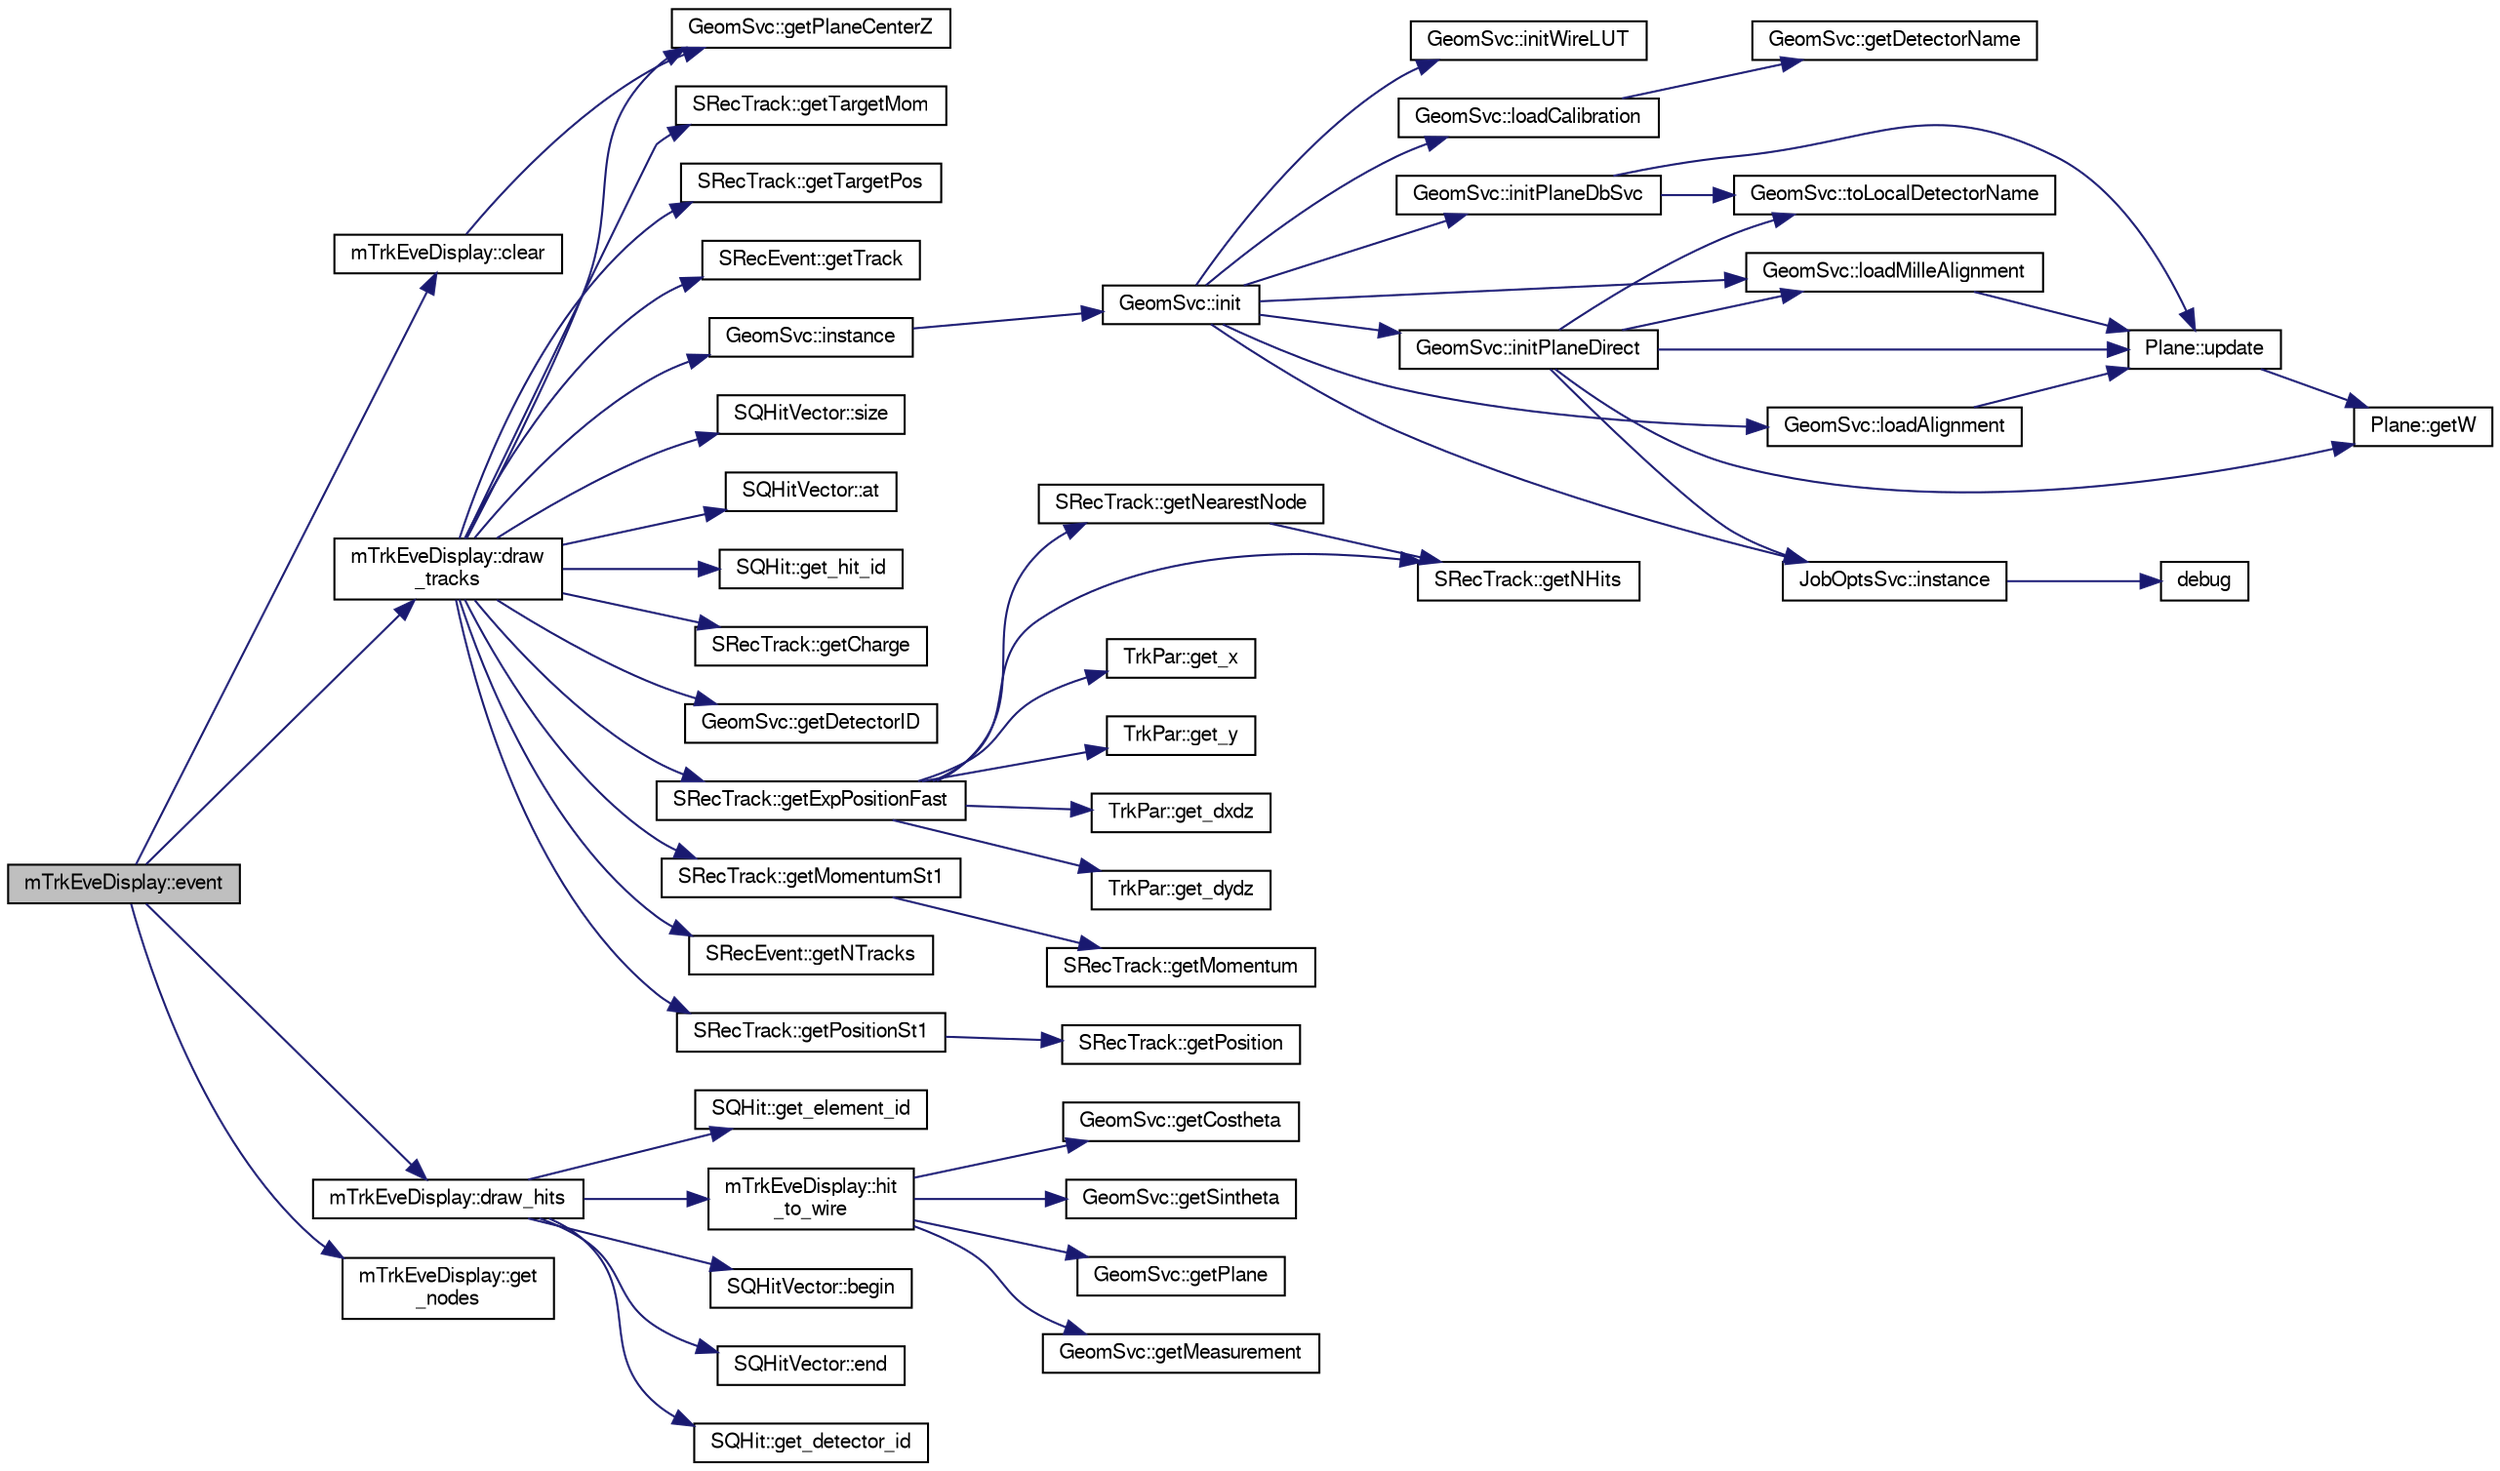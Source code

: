 digraph "mTrkEveDisplay::event"
{
  bgcolor="transparent";
  edge [fontname="FreeSans",fontsize="10",labelfontname="FreeSans",labelfontsize="10"];
  node [fontname="FreeSans",fontsize="10",shape=record];
  rankdir="LR";
  Node1 [label="mTrkEveDisplay::event",height=0.2,width=0.4,color="black", fillcolor="grey75", style="filled" fontcolor="black"];
  Node1 -> Node2 [color="midnightblue",fontsize="10",style="solid",fontname="FreeSans"];
  Node2 [label="mTrkEveDisplay::clear",height=0.2,width=0.4,color="black",URL="$d3/de7/classmTrkEveDisplay.html#a383b475cde52e23446cbf27ce4616234"];
  Node2 -> Node3 [color="midnightblue",fontsize="10",style="solid",fontname="FreeSans"];
  Node3 [label="GeomSvc::getPlaneCenterZ",height=0.2,width=0.4,color="black",URL="$d0/da0/classGeomSvc.html#a3297a6727be56e5bdacee689f3a309da"];
  Node1 -> Node4 [color="midnightblue",fontsize="10",style="solid",fontname="FreeSans"];
  Node4 [label="mTrkEveDisplay::draw_hits",height=0.2,width=0.4,color="black",URL="$d3/de7/classmTrkEveDisplay.html#a364f4ae0f30bf1fa50f30d6b6a222647"];
  Node4 -> Node5 [color="midnightblue",fontsize="10",style="solid",fontname="FreeSans"];
  Node5 [label="SQHitVector::begin",height=0.2,width=0.4,color="black",URL="$d9/dbc/classSQHitVector.html#a194d01789d543dd623068b46c450e434"];
  Node4 -> Node6 [color="midnightblue",fontsize="10",style="solid",fontname="FreeSans"];
  Node6 [label="SQHitVector::end",height=0.2,width=0.4,color="black",URL="$d9/dbc/classSQHitVector.html#afc94725c2663f4280cabaa5754a57f17"];
  Node4 -> Node7 [color="midnightblue",fontsize="10",style="solid",fontname="FreeSans"];
  Node7 [label="SQHit::get_detector_id",height=0.2,width=0.4,color="black",URL="$de/d79/classSQHit.html#acae7667f8a85fd1de5ae611b8c51fb33"];
  Node4 -> Node8 [color="midnightblue",fontsize="10",style="solid",fontname="FreeSans"];
  Node8 [label="SQHit::get_element_id",height=0.2,width=0.4,color="black",URL="$de/d79/classSQHit.html#a4ce14b27ab63d03e5f3aab541b2efe26"];
  Node4 -> Node9 [color="midnightblue",fontsize="10",style="solid",fontname="FreeSans"];
  Node9 [label="mTrkEveDisplay::hit\l_to_wire",height=0.2,width=0.4,color="black",URL="$d3/de7/classmTrkEveDisplay.html#a2d81773e8944852045fb20a235565ad8"];
  Node9 -> Node10 [color="midnightblue",fontsize="10",style="solid",fontname="FreeSans"];
  Node10 [label="GeomSvc::getMeasurement",height=0.2,width=0.4,color="black",URL="$d0/da0/classGeomSvc.html#a5a50feb4de0351f6d3d739dbc66d6247",tooltip="Convert the detectorID and elementID to the actual hit position. "];
  Node9 -> Node11 [color="midnightblue",fontsize="10",style="solid",fontname="FreeSans"];
  Node11 [label="GeomSvc::getCostheta",height=0.2,width=0.4,color="black",URL="$d0/da0/classGeomSvc.html#a23e7d026a79544283e2b654f3d0d5c8e"];
  Node9 -> Node12 [color="midnightblue",fontsize="10",style="solid",fontname="FreeSans"];
  Node12 [label="GeomSvc::getSintheta",height=0.2,width=0.4,color="black",URL="$d0/da0/classGeomSvc.html#a41346cb0bb159f91049cfc0a284c1b29"];
  Node9 -> Node13 [color="midnightblue",fontsize="10",style="solid",fontname="FreeSans"];
  Node13 [label="GeomSvc::getPlane",height=0.2,width=0.4,color="black",URL="$d0/da0/classGeomSvc.html#a17c4a4237ff0337468553fe73454fa66"];
  Node1 -> Node14 [color="midnightblue",fontsize="10",style="solid",fontname="FreeSans"];
  Node14 [label="mTrkEveDisplay::draw\l_tracks",height=0.2,width=0.4,color="black",URL="$d3/de7/classmTrkEveDisplay.html#a9dccd02ff8c77a1e34236d4575644100"];
  Node14 -> Node15 [color="midnightblue",fontsize="10",style="solid",fontname="FreeSans"];
  Node15 [label="SQHitVector::at",height=0.2,width=0.4,color="black",URL="$d9/dbc/classSQHitVector.html#a77ceaf92de0b9ab85eafad0770d0db4b"];
  Node14 -> Node16 [color="midnightblue",fontsize="10",style="solid",fontname="FreeSans"];
  Node16 [label="SQHit::get_hit_id",height=0.2,width=0.4,color="black",URL="$de/d79/classSQHit.html#a9e470ede0a608c4e13325eab1d691694"];
  Node14 -> Node17 [color="midnightblue",fontsize="10",style="solid",fontname="FreeSans"];
  Node17 [label="SRecTrack::getCharge",height=0.2,width=0.4,color="black",URL="$d6/db1/classSRecTrack.html#adaa99bd36a3a352621c57aaa0a7b09f5",tooltip="Gets. "];
  Node14 -> Node18 [color="midnightblue",fontsize="10",style="solid",fontname="FreeSans"];
  Node18 [label="GeomSvc::getDetectorID",height=0.2,width=0.4,color="black",URL="$d0/da0/classGeomSvc.html#a3e4f40789e9b2a98477ab8e8191d5ff2",tooltip="Get the plane position. "];
  Node14 -> Node19 [color="midnightblue",fontsize="10",style="solid",fontname="FreeSans"];
  Node19 [label="SRecTrack::getExpPositionFast",height=0.2,width=0.4,color="black",URL="$d6/db1/classSRecTrack.html#a40e81eda5f15d9e18a2c48fbcda3cd6f"];
  Node19 -> Node20 [color="midnightblue",fontsize="10",style="solid",fontname="FreeSans"];
  Node20 [label="SRecTrack::getNHits",height=0.2,width=0.4,color="black",URL="$d6/db1/classSRecTrack.html#a1a235c963d37623d63ca1bf73fef9787"];
  Node19 -> Node21 [color="midnightblue",fontsize="10",style="solid",fontname="FreeSans"];
  Node21 [label="SRecTrack::getNearestNode",height=0.2,width=0.4,color="black",URL="$d6/db1/classSRecTrack.html#a9862feab2764002e22502227cff0ecd4"];
  Node21 -> Node20 [color="midnightblue",fontsize="10",style="solid",fontname="FreeSans"];
  Node19 -> Node22 [color="midnightblue",fontsize="10",style="solid",fontname="FreeSans"];
  Node22 [label="TrkPar::get_x",height=0.2,width=0.4,color="black",URL="$d2/d70/classTrkPar.html#af6c71e40d32ee559292d927b271b2b7a"];
  Node19 -> Node23 [color="midnightblue",fontsize="10",style="solid",fontname="FreeSans"];
  Node23 [label="TrkPar::get_y",height=0.2,width=0.4,color="black",URL="$d2/d70/classTrkPar.html#a04101dd3ba83b7ebba771126f22a22c6"];
  Node19 -> Node24 [color="midnightblue",fontsize="10",style="solid",fontname="FreeSans"];
  Node24 [label="TrkPar::get_dxdz",height=0.2,width=0.4,color="black",URL="$d2/d70/classTrkPar.html#abd74f4c05d1ca63c76a99b8d3e594059"];
  Node19 -> Node25 [color="midnightblue",fontsize="10",style="solid",fontname="FreeSans"];
  Node25 [label="TrkPar::get_dydz",height=0.2,width=0.4,color="black",URL="$d2/d70/classTrkPar.html#a15a33a13a38b30f71d1304023812bd6a"];
  Node14 -> Node26 [color="midnightblue",fontsize="10",style="solid",fontname="FreeSans"];
  Node26 [label="SRecTrack::getMomentumSt1",height=0.2,width=0.4,color="black",URL="$d6/db1/classSRecTrack.html#a59839d885f4ef9262b5eda40a8e155e1"];
  Node26 -> Node27 [color="midnightblue",fontsize="10",style="solid",fontname="FreeSans"];
  Node27 [label="SRecTrack::getMomentum",height=0.2,width=0.4,color="black",URL="$d6/db1/classSRecTrack.html#ac88a6900b2c3ca4afc4d35f67c1933df"];
  Node14 -> Node28 [color="midnightblue",fontsize="10",style="solid",fontname="FreeSans"];
  Node28 [label="SRecEvent::getNTracks",height=0.2,width=0.4,color="black",URL="$d5/d2f/classSRecEvent.html#ad4f62731f72ed59ec80729cf04a6d222",tooltip="Get tracks. "];
  Node14 -> Node3 [color="midnightblue",fontsize="10",style="solid",fontname="FreeSans"];
  Node14 -> Node29 [color="midnightblue",fontsize="10",style="solid",fontname="FreeSans"];
  Node29 [label="SRecTrack::getPositionSt1",height=0.2,width=0.4,color="black",URL="$d6/db1/classSRecTrack.html#a8e90698676c106a68319151311162b82"];
  Node29 -> Node30 [color="midnightblue",fontsize="10",style="solid",fontname="FreeSans"];
  Node30 [label="SRecTrack::getPosition",height=0.2,width=0.4,color="black",URL="$d6/db1/classSRecTrack.html#a0b848793e25f0ecb19ded590a0f930cd"];
  Node14 -> Node31 [color="midnightblue",fontsize="10",style="solid",fontname="FreeSans"];
  Node31 [label="SRecTrack::getTargetMom",height=0.2,width=0.4,color="black",URL="$d6/db1/classSRecTrack.html#ae05f63b02cde0188bddf376e664ec20c"];
  Node14 -> Node32 [color="midnightblue",fontsize="10",style="solid",fontname="FreeSans"];
  Node32 [label="SRecTrack::getTargetPos",height=0.2,width=0.4,color="black",URL="$d6/db1/classSRecTrack.html#a0f97999153d081a8c841f3c4a8f90106"];
  Node14 -> Node33 [color="midnightblue",fontsize="10",style="solid",fontname="FreeSans"];
  Node33 [label="SRecEvent::getTrack",height=0.2,width=0.4,color="black",URL="$d5/d2f/classSRecEvent.html#ae33223391d8dba8496099f939e145c1a"];
  Node14 -> Node34 [color="midnightblue",fontsize="10",style="solid",fontname="FreeSans"];
  Node34 [label="GeomSvc::instance",height=0.2,width=0.4,color="black",URL="$d0/da0/classGeomSvc.html#a2b7ecf5467120206b9479654c48ad7c4",tooltip="singlton instance "];
  Node34 -> Node35 [color="midnightblue",fontsize="10",style="solid",fontname="FreeSans"];
  Node35 [label="GeomSvc::init",height=0.2,width=0.4,color="black",URL="$d0/da0/classGeomSvc.html#a96ec4efc82cbaed0b5623e4dd69385b6",tooltip="Initialization, either from MySQL or from ascii file. "];
  Node35 -> Node36 [color="midnightblue",fontsize="10",style="solid",fontname="FreeSans"];
  Node36 [label="GeomSvc::initPlaneDbSvc",height=0.2,width=0.4,color="black",URL="$d0/da0/classGeomSvc.html#adbe1473f9b3a8ff942da8d7d8ee28322"];
  Node36 -> Node37 [color="midnightblue",fontsize="10",style="solid",fontname="FreeSans"];
  Node37 [label="GeomSvc::toLocalDetectorName",height=0.2,width=0.4,color="black",URL="$d0/da0/classGeomSvc.html#a315e886f05db8254ed7d320706e268e6",tooltip="Convert the official detectorName to local detectorName. "];
  Node36 -> Node38 [color="midnightblue",fontsize="10",style="solid",fontname="FreeSans"];
  Node38 [label="Plane::update",height=0.2,width=0.4,color="black",URL="$dc/d90/classPlane.html#a7fbb07f76503fe057772e01f542afc32"];
  Node38 -> Node39 [color="midnightblue",fontsize="10",style="solid",fontname="FreeSans"];
  Node39 [label="Plane::getW",height=0.2,width=0.4,color="black",URL="$dc/d90/classPlane.html#a48ab3a309bee8c386464b36a7593df16"];
  Node35 -> Node40 [color="midnightblue",fontsize="10",style="solid",fontname="FreeSans"];
  Node40 [label="GeomSvc::initPlaneDirect",height=0.2,width=0.4,color="black",URL="$d0/da0/classGeomSvc.html#a0d550b9f787318d57cdae9db2d04d6fb"];
  Node40 -> Node39 [color="midnightblue",fontsize="10",style="solid",fontname="FreeSans"];
  Node40 -> Node41 [color="midnightblue",fontsize="10",style="solid",fontname="FreeSans"];
  Node41 [label="JobOptsSvc::instance",height=0.2,width=0.4,color="black",URL="$d8/d62/classJobOptsSvc.html#aeb0d694dc08274aa90b0d6b1ee8384cb",tooltip="singlton instance "];
  Node41 -> Node42 [color="midnightblue",fontsize="10",style="solid",fontname="FreeSans"];
  Node42 [label="debug",height=0.2,width=0.4,color="black",URL="$dd/d23/JobOptsSvc_8cxx.html#a71e70a8ecc08c35494b083076d2ace7b"];
  Node40 -> Node43 [color="midnightblue",fontsize="10",style="solid",fontname="FreeSans"];
  Node43 [label="GeomSvc::loadMilleAlignment",height=0.2,width=0.4,color="black",URL="$d0/da0/classGeomSvc.html#a418543d7b33fc95092b2cd4a7496f1b8"];
  Node43 -> Node38 [color="midnightblue",fontsize="10",style="solid",fontname="FreeSans"];
  Node40 -> Node37 [color="midnightblue",fontsize="10",style="solid",fontname="FreeSans"];
  Node40 -> Node38 [color="midnightblue",fontsize="10",style="solid",fontname="FreeSans"];
  Node35 -> Node44 [color="midnightblue",fontsize="10",style="solid",fontname="FreeSans"];
  Node44 [label="GeomSvc::initWireLUT",height=0.2,width=0.4,color="black",URL="$d0/da0/classGeomSvc.html#a0c78d3ac904cfbb367e96c73f176630d"];
  Node35 -> Node41 [color="midnightblue",fontsize="10",style="solid",fontname="FreeSans"];
  Node35 -> Node45 [color="midnightblue",fontsize="10",style="solid",fontname="FreeSans"];
  Node45 [label="GeomSvc::loadAlignment",height=0.2,width=0.4,color="black",URL="$d0/da0/classGeomSvc.html#ab6c810e39b86ce66a4be6a596b4d54b8"];
  Node45 -> Node38 [color="midnightblue",fontsize="10",style="solid",fontname="FreeSans"];
  Node35 -> Node46 [color="midnightblue",fontsize="10",style="solid",fontname="FreeSans"];
  Node46 [label="GeomSvc::loadCalibration",height=0.2,width=0.4,color="black",URL="$d0/da0/classGeomSvc.html#abc60088ed5985a796f5df18ae4299661"];
  Node46 -> Node47 [color="midnightblue",fontsize="10",style="solid",fontname="FreeSans"];
  Node47 [label="GeomSvc::getDetectorName",height=0.2,width=0.4,color="black",URL="$d0/da0/classGeomSvc.html#a64fde7dce7f3df7cf534796d7da4ecdb"];
  Node35 -> Node43 [color="midnightblue",fontsize="10",style="solid",fontname="FreeSans"];
  Node14 -> Node48 [color="midnightblue",fontsize="10",style="solid",fontname="FreeSans"];
  Node48 [label="SQHitVector::size",height=0.2,width=0.4,color="black",URL="$d9/dbc/classSQHitVector.html#a7c3abb0e9b5625a54b979de9427a377f"];
  Node1 -> Node49 [color="midnightblue",fontsize="10",style="solid",fontname="FreeSans"];
  Node49 [label="mTrkEveDisplay::get\l_nodes",height=0.2,width=0.4,color="black",URL="$d3/de7/classmTrkEveDisplay.html#a66f917d8e1cb692141f74a69b1fd911c"];
}
